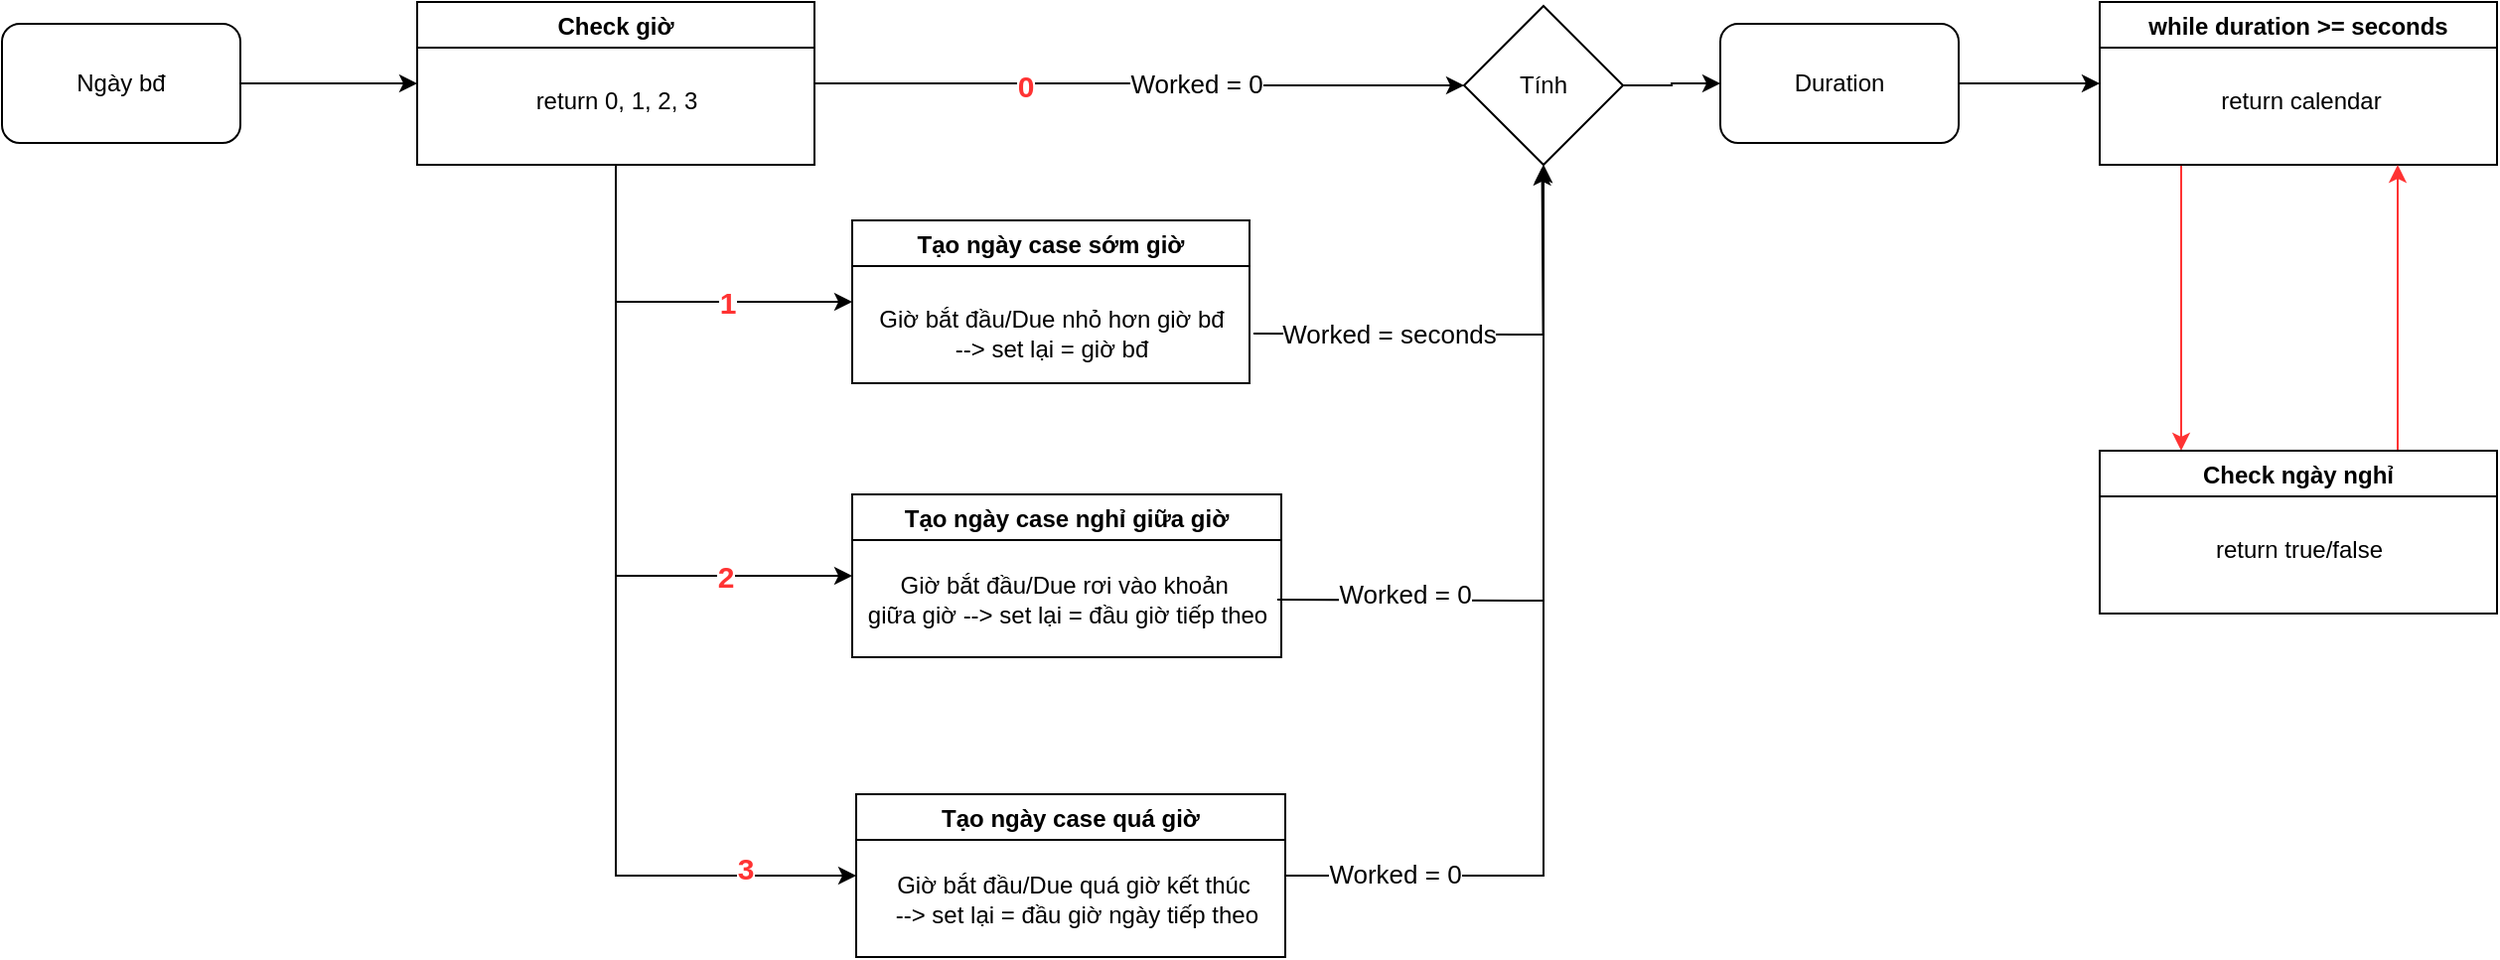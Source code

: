 <mxfile version="14.6.1" type="github">
  <diagram id="OuGkJB0mQFKEZ83nDs1o" name="Trang-1">
    <mxGraphModel dx="10932" dy="7470" grid="0" gridSize="10" guides="1" tooltips="1" connect="1" arrows="1" fold="1" page="1" pageScale="1" pageWidth="4681" pageHeight="3300" math="0" shadow="0">
      <root>
        <mxCell id="0" />
        <mxCell id="1" parent="0" />
        <mxCell id="8VdhUzicEKDY-blIBhA6-1" value="Tạo ngày case sớm giờ" style="swimlane;" vertex="1" parent="1">
          <mxGeometry x="-7924" y="-5817" width="200" height="82" as="geometry" />
        </mxCell>
        <mxCell id="8VdhUzicEKDY-blIBhA6-2" value="Giờ bắt đầu/Due nhỏ hơn giờ bđ &lt;br&gt;--&amp;gt; set lại = giờ bđ" style="text;html=1;align=center;verticalAlign=middle;resizable=0;points=[];autosize=1;strokeColor=none;" vertex="1" parent="8VdhUzicEKDY-blIBhA6-1">
          <mxGeometry x="8" y="41" width="184" height="31" as="geometry" />
        </mxCell>
        <mxCell id="8VdhUzicEKDY-blIBhA6-3" value="Tạo ngày case nghỉ giữa giờ" style="swimlane;" vertex="1" parent="1">
          <mxGeometry x="-7924" y="-5679" width="216" height="82" as="geometry" />
        </mxCell>
        <mxCell id="8VdhUzicEKDY-blIBhA6-4" value="Giờ bắt đầu/Due rơi vào khoản&amp;nbsp;&lt;br&gt;giữa giờ --&amp;gt; set lại = đầu giờ tiếp theo" style="text;html=1;align=center;verticalAlign=middle;resizable=0;points=[];autosize=1;strokeColor=none;" vertex="1" parent="8VdhUzicEKDY-blIBhA6-3">
          <mxGeometry x="2.5" y="37" width="211" height="31" as="geometry" />
        </mxCell>
        <mxCell id="8VdhUzicEKDY-blIBhA6-29" style="edgeStyle=orthogonalEdgeStyle;rounded=0;orthogonalLoop=1;jettySize=auto;html=1;entryX=0.5;entryY=1;entryDx=0;entryDy=0;" edge="1" parent="1" source="8VdhUzicEKDY-blIBhA6-5" target="8VdhUzicEKDY-blIBhA6-31">
          <mxGeometry relative="1" as="geometry">
            <Array as="points">
              <mxPoint x="-7576" y="-5487" />
            </Array>
          </mxGeometry>
        </mxCell>
        <mxCell id="8VdhUzicEKDY-blIBhA6-5" value="Tạo ngày case quá giờ" style="swimlane;" vertex="1" parent="1">
          <mxGeometry x="-7922" y="-5528" width="216" height="82" as="geometry" />
        </mxCell>
        <mxCell id="8VdhUzicEKDY-blIBhA6-6" value="Giờ bắt đầu/Due quá giờ kết thúc&lt;br&gt;&amp;nbsp;--&amp;gt; set lại = đầu giờ ngày tiếp theo" style="text;html=1;align=center;verticalAlign=middle;resizable=0;points=[];autosize=1;strokeColor=none;" vertex="1" parent="8VdhUzicEKDY-blIBhA6-5">
          <mxGeometry x="10.5" y="37" width="196" height="31" as="geometry" />
        </mxCell>
        <mxCell id="8VdhUzicEKDY-blIBhA6-27" style="edgeStyle=orthogonalEdgeStyle;rounded=0;orthogonalLoop=1;jettySize=auto;html=1;strokeColor=#FF3333;" edge="1" parent="1" source="8VdhUzicEKDY-blIBhA6-7" target="8VdhUzicEKDY-blIBhA6-23">
          <mxGeometry relative="1" as="geometry">
            <Array as="points">
              <mxPoint x="-7255" y="-5786" />
              <mxPoint x="-7255" y="-5786" />
            </Array>
          </mxGeometry>
        </mxCell>
        <mxCell id="8VdhUzicEKDY-blIBhA6-7" value="while duration &gt;= seconds" style="swimlane;" vertex="1" parent="1">
          <mxGeometry x="-7296" y="-5927" width="200" height="82" as="geometry" />
        </mxCell>
        <mxCell id="8VdhUzicEKDY-blIBhA6-8" value="return calendar" style="text;html=1;align=center;verticalAlign=middle;resizable=0;points=[];autosize=1;strokeColor=none;" vertex="1" parent="8VdhUzicEKDY-blIBhA6-7">
          <mxGeometry x="55" y="41" width="91" height="18" as="geometry" />
        </mxCell>
        <mxCell id="8VdhUzicEKDY-blIBhA6-21" style="edgeStyle=orthogonalEdgeStyle;rounded=0;orthogonalLoop=1;jettySize=auto;html=1;entryX=0;entryY=0.5;entryDx=0;entryDy=0;" edge="1" parent="1" source="8VdhUzicEKDY-blIBhA6-9" target="8VdhUzicEKDY-blIBhA6-10">
          <mxGeometry relative="1" as="geometry" />
        </mxCell>
        <mxCell id="8VdhUzicEKDY-blIBhA6-9" value="Ngày bđ" style="rounded=1;whiteSpace=wrap;html=1;" vertex="1" parent="1">
          <mxGeometry x="-8352" y="-5916" width="120" height="60" as="geometry" />
        </mxCell>
        <mxCell id="8VdhUzicEKDY-blIBhA6-12" style="edgeStyle=orthogonalEdgeStyle;rounded=0;orthogonalLoop=1;jettySize=auto;html=1;entryX=0;entryY=0.5;entryDx=0;entryDy=0;" edge="1" parent="1" source="8VdhUzicEKDY-blIBhA6-10" target="8VdhUzicEKDY-blIBhA6-1">
          <mxGeometry relative="1" as="geometry">
            <Array as="points">
              <mxPoint x="-8043" y="-5776" />
            </Array>
          </mxGeometry>
        </mxCell>
        <mxCell id="8VdhUzicEKDY-blIBhA6-15" value="&lt;font color=&quot;#ff3333&quot; size=&quot;1&quot;&gt;&lt;b style=&quot;font-size: 15px&quot;&gt;1&lt;/b&gt;&lt;/font&gt;" style="edgeLabel;html=1;align=center;verticalAlign=middle;resizable=0;points=[];" vertex="1" connectable="0" parent="8VdhUzicEKDY-blIBhA6-12">
          <mxGeometry x="-0.024" relative="1" as="geometry">
            <mxPoint x="33" as="offset" />
          </mxGeometry>
        </mxCell>
        <mxCell id="8VdhUzicEKDY-blIBhA6-13" style="edgeStyle=orthogonalEdgeStyle;rounded=0;orthogonalLoop=1;jettySize=auto;html=1;entryX=0;entryY=0.5;entryDx=0;entryDy=0;" edge="1" parent="1" source="8VdhUzicEKDY-blIBhA6-10" target="8VdhUzicEKDY-blIBhA6-3">
          <mxGeometry relative="1" as="geometry">
            <Array as="points">
              <mxPoint x="-8043" y="-5638" />
            </Array>
          </mxGeometry>
        </mxCell>
        <mxCell id="8VdhUzicEKDY-blIBhA6-16" value="&lt;font color=&quot;#ff3333&quot; size=&quot;1&quot;&gt;&lt;b style=&quot;font-size: 15px&quot;&gt;2&lt;/b&gt;&lt;/font&gt;" style="edgeLabel;html=1;align=center;verticalAlign=middle;resizable=0;points=[];" vertex="1" connectable="0" parent="8VdhUzicEKDY-blIBhA6-13">
          <mxGeometry x="0.153" y="-1" relative="1" as="geometry">
            <mxPoint x="56" y="19" as="offset" />
          </mxGeometry>
        </mxCell>
        <mxCell id="8VdhUzicEKDY-blIBhA6-14" style="edgeStyle=orthogonalEdgeStyle;rounded=0;orthogonalLoop=1;jettySize=auto;html=1;" edge="1" parent="1" source="8VdhUzicEKDY-blIBhA6-10" target="8VdhUzicEKDY-blIBhA6-5">
          <mxGeometry relative="1" as="geometry">
            <Array as="points">
              <mxPoint x="-8043" y="-5487" />
            </Array>
          </mxGeometry>
        </mxCell>
        <mxCell id="8VdhUzicEKDY-blIBhA6-20" value="&lt;font style=&quot;font-size: 15px&quot; color=&quot;#ff3333&quot;&gt;&lt;b&gt;3&lt;/b&gt;&lt;/font&gt;" style="edgeLabel;html=1;align=center;verticalAlign=middle;resizable=0;points=[];" vertex="1" connectable="0" parent="8VdhUzicEKDY-blIBhA6-14">
          <mxGeometry x="-0.425" y="2" relative="1" as="geometry">
            <mxPoint x="63" y="216" as="offset" />
          </mxGeometry>
        </mxCell>
        <mxCell id="8VdhUzicEKDY-blIBhA6-18" style="edgeStyle=orthogonalEdgeStyle;rounded=0;orthogonalLoop=1;jettySize=auto;html=1;entryX=0;entryY=0.5;entryDx=0;entryDy=0;" edge="1" parent="1" source="8VdhUzicEKDY-blIBhA6-10" target="8VdhUzicEKDY-blIBhA6-31">
          <mxGeometry relative="1" as="geometry" />
        </mxCell>
        <mxCell id="8VdhUzicEKDY-blIBhA6-19" value="&lt;font size=&quot;1&quot; color=&quot;#ff3333&quot;&gt;&lt;b style=&quot;font-size: 15px&quot;&gt;0&lt;/b&gt;&lt;/font&gt;" style="edgeLabel;html=1;align=center;verticalAlign=middle;resizable=0;points=[];" vertex="1" connectable="0" parent="8VdhUzicEKDY-blIBhA6-18">
          <mxGeometry x="-0.354" y="-1" relative="1" as="geometry">
            <mxPoint as="offset" />
          </mxGeometry>
        </mxCell>
        <mxCell id="8VdhUzicEKDY-blIBhA6-10" value="Check giờ" style="swimlane;" vertex="1" parent="1">
          <mxGeometry x="-8143" y="-5927" width="200" height="82" as="geometry" />
        </mxCell>
        <mxCell id="8VdhUzicEKDY-blIBhA6-11" value="return 0, 1, 2, 3" style="text;html=1;align=center;verticalAlign=middle;resizable=0;points=[];autosize=1;strokeColor=none;" vertex="1" parent="8VdhUzicEKDY-blIBhA6-10">
          <mxGeometry x="54" y="41" width="92" height="18" as="geometry" />
        </mxCell>
        <mxCell id="8VdhUzicEKDY-blIBhA6-28" style="edgeStyle=orthogonalEdgeStyle;rounded=0;orthogonalLoop=1;jettySize=auto;html=1;entryX=0.75;entryY=1;entryDx=0;entryDy=0;strokeColor=#FF3333;exitX=0.75;exitY=0;exitDx=0;exitDy=0;" edge="1" parent="1" source="8VdhUzicEKDY-blIBhA6-23" target="8VdhUzicEKDY-blIBhA6-7">
          <mxGeometry relative="1" as="geometry">
            <mxPoint x="-7280" y="-5697" as="sourcePoint" />
            <Array as="points">
              <mxPoint x="-7146" y="-5701" />
              <mxPoint x="-7146" y="-5845" />
            </Array>
          </mxGeometry>
        </mxCell>
        <mxCell id="8VdhUzicEKDY-blIBhA6-23" value="Check ngày nghỉ" style="swimlane;" vertex="1" parent="1">
          <mxGeometry x="-7296" y="-5701" width="200" height="82" as="geometry" />
        </mxCell>
        <mxCell id="8VdhUzicEKDY-blIBhA6-24" value="return true/false" style="text;html=1;align=center;verticalAlign=middle;resizable=0;points=[];autosize=1;strokeColor=none;" vertex="1" parent="8VdhUzicEKDY-blIBhA6-23">
          <mxGeometry x="53" y="41" width="94" height="18" as="geometry" />
        </mxCell>
        <mxCell id="8VdhUzicEKDY-blIBhA6-26" style="edgeStyle=orthogonalEdgeStyle;rounded=0;orthogonalLoop=1;jettySize=auto;html=1;entryX=0;entryY=0.5;entryDx=0;entryDy=0;" edge="1" parent="1" source="8VdhUzicEKDY-blIBhA6-25" target="8VdhUzicEKDY-blIBhA6-7">
          <mxGeometry relative="1" as="geometry" />
        </mxCell>
        <mxCell id="8VdhUzicEKDY-blIBhA6-25" value="Duration" style="rounded=1;whiteSpace=wrap;html=1;" vertex="1" parent="1">
          <mxGeometry x="-7487" y="-5916" width="120" height="60" as="geometry" />
        </mxCell>
        <mxCell id="8VdhUzicEKDY-blIBhA6-33" style="edgeStyle=orthogonalEdgeStyle;rounded=0;orthogonalLoop=1;jettySize=auto;html=1;entryX=0;entryY=0.5;entryDx=0;entryDy=0;strokeColor=#000000;" edge="1" parent="1" source="8VdhUzicEKDY-blIBhA6-31" target="8VdhUzicEKDY-blIBhA6-25">
          <mxGeometry relative="1" as="geometry" />
        </mxCell>
        <mxCell id="8VdhUzicEKDY-blIBhA6-31" value="Tính" style="rhombus;whiteSpace=wrap;html=1;" vertex="1" parent="1">
          <mxGeometry x="-7616" y="-5925" width="80" height="80" as="geometry" />
        </mxCell>
        <mxCell id="8VdhUzicEKDY-blIBhA6-34" style="edgeStyle=orthogonalEdgeStyle;rounded=0;orthogonalLoop=1;jettySize=auto;html=1;strokeColor=#000000;" edge="1" parent="1">
          <mxGeometry relative="1" as="geometry">
            <mxPoint x="-7576.735" y="-5843.612" as="targetPoint" />
            <mxPoint x="-7722" y="-5760" as="sourcePoint" />
          </mxGeometry>
        </mxCell>
        <mxCell id="8VdhUzicEKDY-blIBhA6-36" value="&lt;font style=&quot;font-size: 13px&quot;&gt;Worked = seconds&lt;/font&gt;" style="edgeLabel;html=1;align=center;verticalAlign=middle;resizable=0;points=[];" vertex="1" connectable="0" parent="8VdhUzicEKDY-blIBhA6-34">
          <mxGeometry x="-0.574" y="-1" relative="1" as="geometry">
            <mxPoint x="19" y="-1" as="offset" />
          </mxGeometry>
        </mxCell>
        <mxCell id="8VdhUzicEKDY-blIBhA6-35" style="edgeStyle=orthogonalEdgeStyle;rounded=0;orthogonalLoop=1;jettySize=auto;html=1;entryX=0.5;entryY=1;entryDx=0;entryDy=0;strokeColor=#000000;" edge="1" parent="1" target="8VdhUzicEKDY-blIBhA6-31">
          <mxGeometry relative="1" as="geometry">
            <mxPoint x="-7710" y="-5626" as="sourcePoint" />
          </mxGeometry>
        </mxCell>
        <mxCell id="8VdhUzicEKDY-blIBhA6-37" value="&lt;font style=&quot;font-size: 13px&quot;&gt;Worked = 0&lt;/font&gt;" style="edgeLabel;html=1;align=center;verticalAlign=middle;resizable=0;points=[];" vertex="1" connectable="0" parent="1">
          <mxGeometry x="-7646.005" y="-5629" as="geometry" />
        </mxCell>
        <mxCell id="8VdhUzicEKDY-blIBhA6-38" value="&lt;font style=&quot;font-size: 13px&quot;&gt;Worked = 0&lt;/font&gt;" style="edgeLabel;html=1;align=center;verticalAlign=middle;resizable=0;points=[];" vertex="1" connectable="0" parent="1">
          <mxGeometry x="-7651.005" y="-5488" as="geometry" />
        </mxCell>
        <mxCell id="8VdhUzicEKDY-blIBhA6-39" value="&lt;font style=&quot;font-size: 13px&quot;&gt;Worked = 0&lt;/font&gt;" style="edgeLabel;html=1;align=center;verticalAlign=middle;resizable=0;points=[];" vertex="1" connectable="0" parent="1">
          <mxGeometry x="-7751.005" y="-5886" as="geometry" />
        </mxCell>
      </root>
    </mxGraphModel>
  </diagram>
</mxfile>
